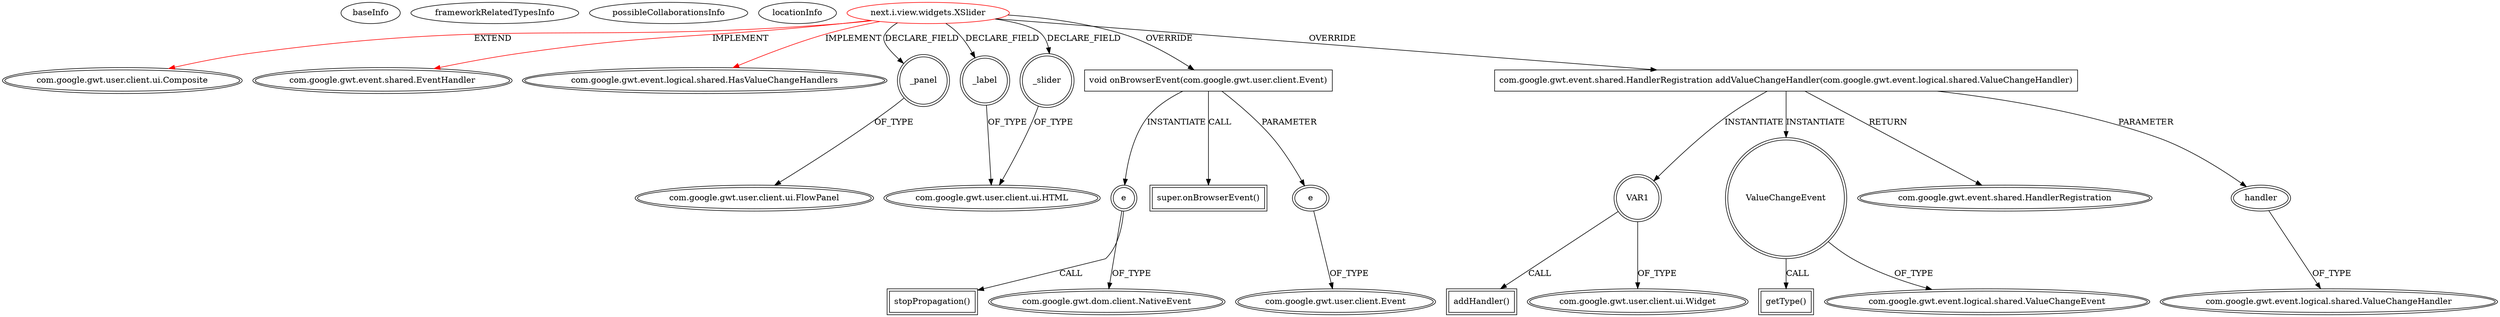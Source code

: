digraph {
baseInfo[graphId=4215,category="extension_graph",isAnonymous=false,possibleRelation=false]
frameworkRelatedTypesInfo[0="com.google.gwt.user.client.ui.Composite",1="com.google.gwt.event.shared.EventHandler",2="com.google.gwt.event.logical.shared.HasValueChangeHandlers"]
possibleCollaborationsInfo[]
locationInfo[projectName="nextinterfaces-next",filePath="/nextinterfaces-next/next-master/src/next/i/view/widgets/XSlider.java",contextSignature="XSlider",graphId="4215"]
0[label="next.i.view.widgets.XSlider",vertexType="ROOT_CLIENT_CLASS_DECLARATION",isFrameworkType=false,color=red]
1[label="com.google.gwt.user.client.ui.Composite",vertexType="FRAMEWORK_CLASS_TYPE",isFrameworkType=true,peripheries=2]
2[label="com.google.gwt.event.shared.EventHandler",vertexType="FRAMEWORK_INTERFACE_TYPE",isFrameworkType=true,peripheries=2]
3[label="com.google.gwt.event.logical.shared.HasValueChangeHandlers",vertexType="FRAMEWORK_INTERFACE_TYPE",isFrameworkType=true,peripheries=2]
4[label="_label",vertexType="FIELD_DECLARATION",isFrameworkType=true,peripheries=2,shape=circle]
5[label="com.google.gwt.user.client.ui.HTML",vertexType="FRAMEWORK_CLASS_TYPE",isFrameworkType=true,peripheries=2]
6[label="_panel",vertexType="FIELD_DECLARATION",isFrameworkType=true,peripheries=2,shape=circle]
7[label="com.google.gwt.user.client.ui.FlowPanel",vertexType="FRAMEWORK_CLASS_TYPE",isFrameworkType=true,peripheries=2]
8[label="_slider",vertexType="FIELD_DECLARATION",isFrameworkType=true,peripheries=2,shape=circle]
10[label="void onBrowserEvent(com.google.gwt.user.client.Event)",vertexType="OVERRIDING_METHOD_DECLARATION",isFrameworkType=false,shape=box]
11[label="e",vertexType="PARAMETER_DECLARATION",isFrameworkType=true,peripheries=2]
12[label="com.google.gwt.user.client.Event",vertexType="FRAMEWORK_CLASS_TYPE",isFrameworkType=true,peripheries=2]
13[label="e",vertexType="VARIABLE_EXPRESION",isFrameworkType=true,peripheries=2,shape=circle]
15[label="com.google.gwt.dom.client.NativeEvent",vertexType="FRAMEWORK_CLASS_TYPE",isFrameworkType=true,peripheries=2]
14[label="stopPropagation()",vertexType="INSIDE_CALL",isFrameworkType=true,peripheries=2,shape=box]
16[label="super.onBrowserEvent()",vertexType="SUPER_CALL",isFrameworkType=true,peripheries=2,shape=box]
17[label="com.google.gwt.event.shared.HandlerRegistration addValueChangeHandler(com.google.gwt.event.logical.shared.ValueChangeHandler)",vertexType="OVERRIDING_METHOD_DECLARATION",isFrameworkType=false,shape=box]
18[label="com.google.gwt.event.shared.HandlerRegistration",vertexType="FRAMEWORK_INTERFACE_TYPE",isFrameworkType=true,peripheries=2]
19[label="handler",vertexType="PARAMETER_DECLARATION",isFrameworkType=true,peripheries=2]
20[label="com.google.gwt.event.logical.shared.ValueChangeHandler",vertexType="FRAMEWORK_INTERFACE_TYPE",isFrameworkType=true,peripheries=2]
21[label="VAR1",vertexType="VARIABLE_EXPRESION",isFrameworkType=true,peripheries=2,shape=circle]
23[label="com.google.gwt.user.client.ui.Widget",vertexType="FRAMEWORK_CLASS_TYPE",isFrameworkType=true,peripheries=2]
22[label="addHandler()",vertexType="INSIDE_CALL",isFrameworkType=true,peripheries=2,shape=box]
24[label="ValueChangeEvent",vertexType="VARIABLE_EXPRESION",isFrameworkType=true,peripheries=2,shape=circle]
26[label="com.google.gwt.event.logical.shared.ValueChangeEvent",vertexType="FRAMEWORK_CLASS_TYPE",isFrameworkType=true,peripheries=2]
25[label="getType()",vertexType="INSIDE_CALL",isFrameworkType=true,peripheries=2,shape=box]
0->1[label="EXTEND",color=red]
0->2[label="IMPLEMENT",color=red]
0->3[label="IMPLEMENT",color=red]
0->4[label="DECLARE_FIELD"]
4->5[label="OF_TYPE"]
0->6[label="DECLARE_FIELD"]
6->7[label="OF_TYPE"]
0->8[label="DECLARE_FIELD"]
8->5[label="OF_TYPE"]
0->10[label="OVERRIDE"]
11->12[label="OF_TYPE"]
10->11[label="PARAMETER"]
10->13[label="INSTANTIATE"]
13->15[label="OF_TYPE"]
13->14[label="CALL"]
10->16[label="CALL"]
0->17[label="OVERRIDE"]
17->18[label="RETURN"]
19->20[label="OF_TYPE"]
17->19[label="PARAMETER"]
17->21[label="INSTANTIATE"]
21->23[label="OF_TYPE"]
21->22[label="CALL"]
17->24[label="INSTANTIATE"]
24->26[label="OF_TYPE"]
24->25[label="CALL"]
}
